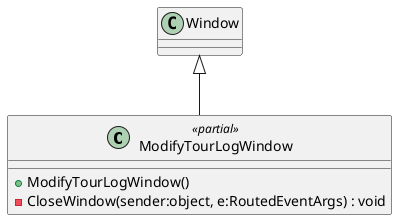 @startuml
class ModifyTourLogWindow <<partial>> {
    + ModifyTourLogWindow()
    - CloseWindow(sender:object, e:RoutedEventArgs) : void
}
Window <|-- ModifyTourLogWindow
@enduml
